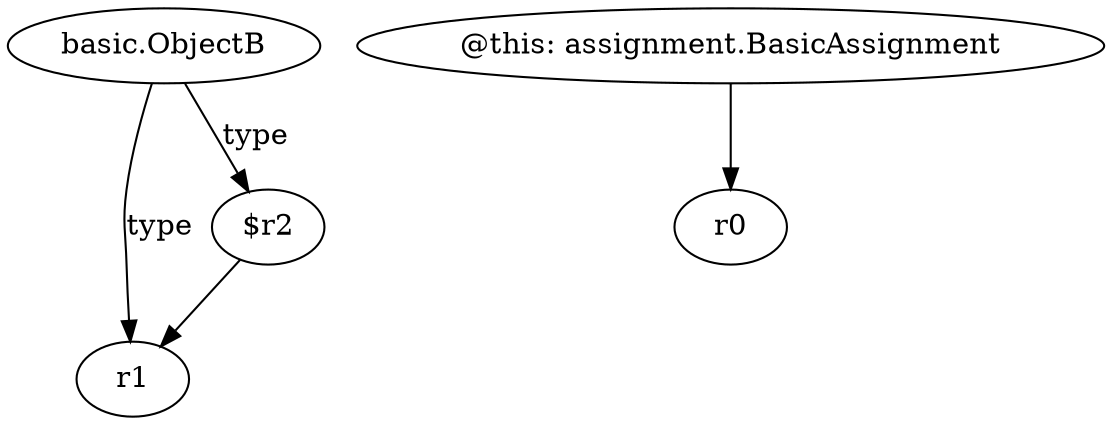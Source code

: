 digraph g {
0[label="basic.ObjectB"]
1[label="r1"]
0->1[label="type"]
2[label="@this: assignment.BasicAssignment"]
3[label="r0"]
2->3[label=""]
4[label="$r2"]
0->4[label="type"]
4->1[label=""]
}